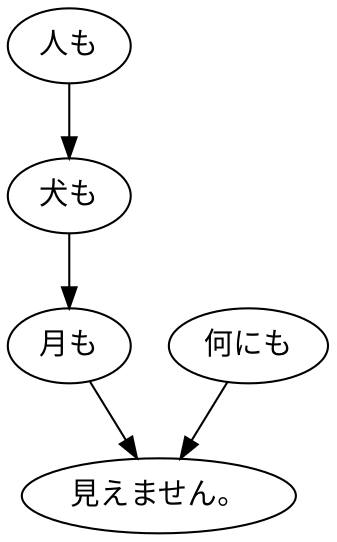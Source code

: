 digraph graph1132 {
	node0 [label="人も"];
	node1 [label="犬も"];
	node2 [label="月も"];
	node3 [label="何にも"];
	node4 [label="見えません。"];
	node0 -> node1;
	node1 -> node2;
	node2 -> node4;
	node3 -> node4;
}
